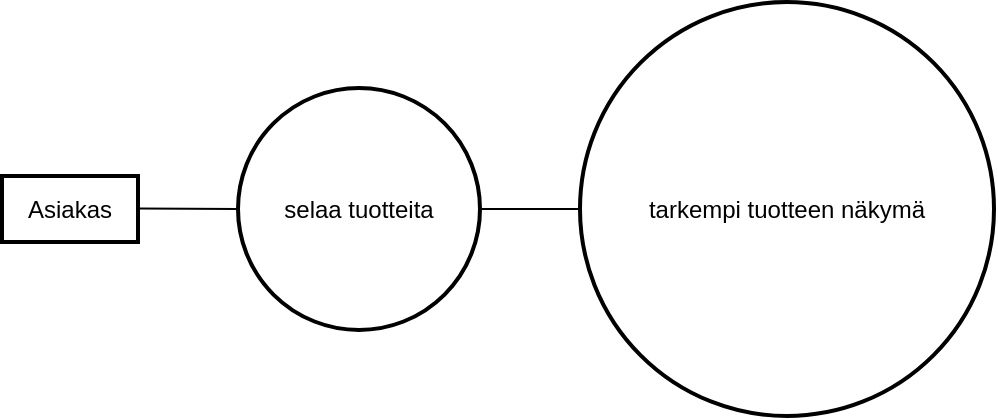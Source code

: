 <mxfile version="21.7.0" type="github">
  <diagram name="Sivu-1" id="MV36jndN9S69BIUO6z1n">
    <mxGraphModel>
      <root>
        <mxCell id="0" />
        <mxCell id="1" parent="0" />
        <mxCell id="2" value="Asiakas" style="whiteSpace=wrap;strokeWidth=2;" vertex="1" parent="1">
          <mxGeometry y="87" width="68" height="33" as="geometry" />
        </mxCell>
        <mxCell id="3" value="selaa tuotteita" style="ellipse;aspect=fixed;strokeWidth=2;whiteSpace=wrap;" vertex="1" parent="1">
          <mxGeometry x="118" y="43" width="121" height="121" as="geometry" />
        </mxCell>
        <mxCell id="4" value="tarkempi tuotteen näkymä" style="ellipse;aspect=fixed;strokeWidth=2;whiteSpace=wrap;" vertex="1" parent="1">
          <mxGeometry x="289" width="207" height="207" as="geometry" />
        </mxCell>
        <mxCell id="5" value="" style="curved=1;startArrow=none;endArrow=none;exitX=0.995;exitY=0.493;entryX=-0.003;entryY=0.498;" edge="1" parent="1" source="2" target="3">
          <mxGeometry relative="1" as="geometry">
            <Array as="points" />
          </mxGeometry>
        </mxCell>
        <mxCell id="6" value="" style="curved=1;startArrow=none;endArrow=none;exitX=0.997;exitY=0.498;entryX=-0.002;entryY=0.499;" edge="1" parent="1" source="3" target="4">
          <mxGeometry relative="1" as="geometry">
            <Array as="points" />
          </mxGeometry>
        </mxCell>
      </root>
    </mxGraphModel>
  </diagram>
</mxfile>
